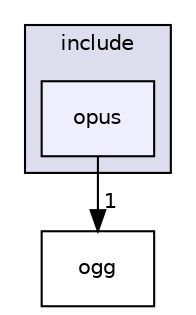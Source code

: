 digraph "src/packages/AllegroDeps.1.5.0.1/build/native/include/opus" {
  compound=true
  node [ fontsize="10", fontname="Helvetica"];
  edge [ labelfontsize="10", labelfontname="Helvetica"];
  subgraph clusterdir_47b915466a09907373fd30a894b52bb3 {
    graph [ bgcolor="#ddddee", pencolor="black", label="include" fontname="Helvetica", fontsize="10", URL="dir_47b915466a09907373fd30a894b52bb3.html"]
  dir_f4951bd686bad14eaab7d8f8e9bd2114 [shape=box, label="opus", style="filled", fillcolor="#eeeeff", pencolor="black", URL="dir_f4951bd686bad14eaab7d8f8e9bd2114.html"];
  }
  dir_fb01b12f3acaca3c7da91adaf1f89364 [shape=box label="ogg" URL="dir_fb01b12f3acaca3c7da91adaf1f89364.html"];
  dir_f4951bd686bad14eaab7d8f8e9bd2114->dir_fb01b12f3acaca3c7da91adaf1f89364 [headlabel="1", labeldistance=1.5 headhref="dir_000021_000020.html"];
}

